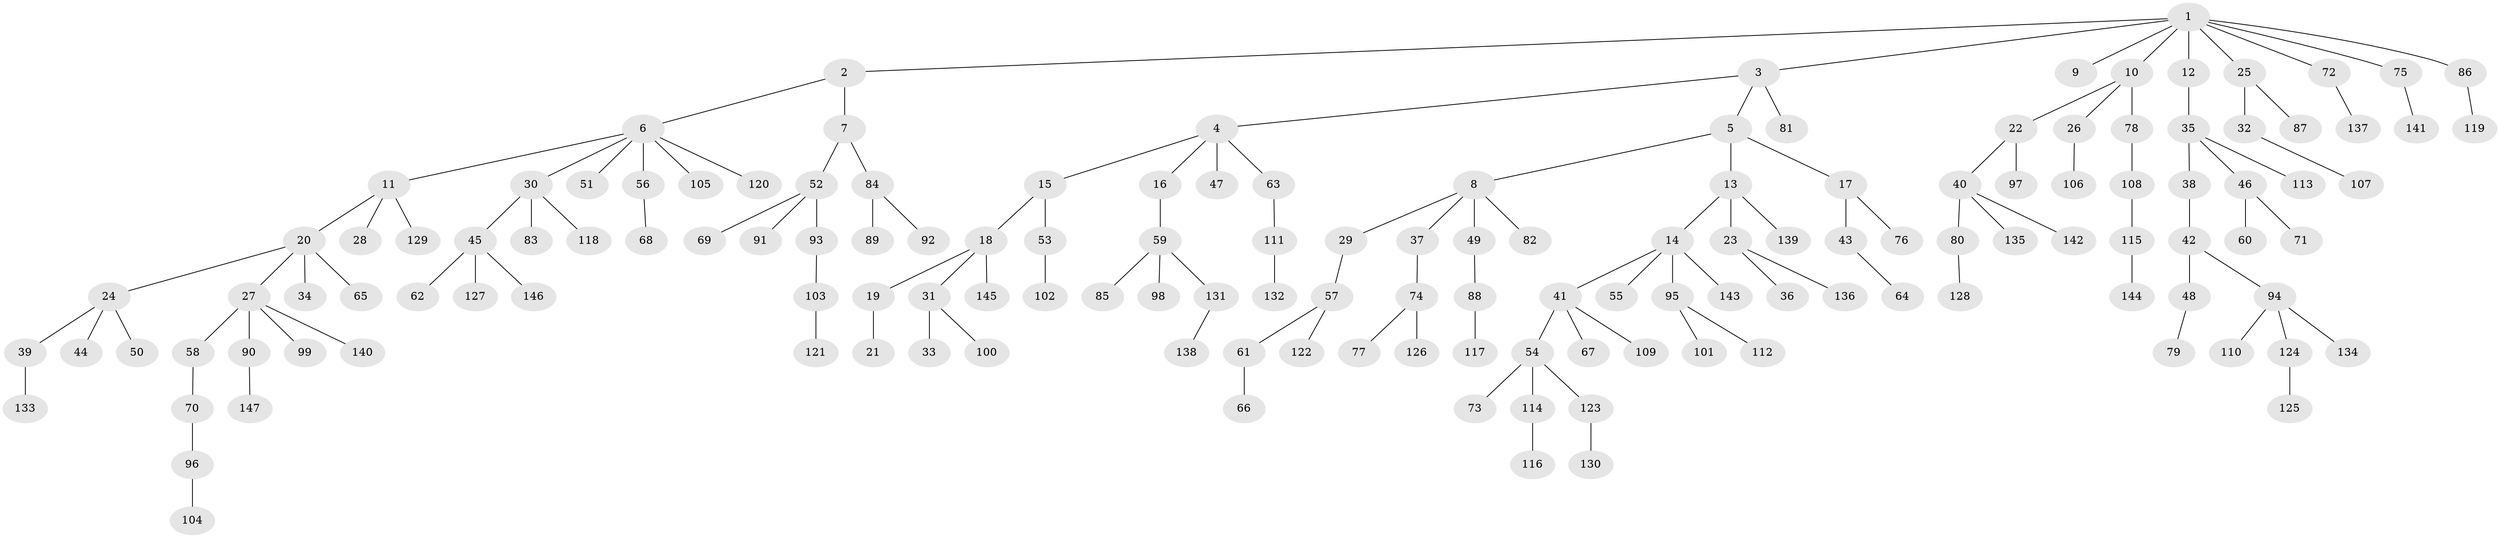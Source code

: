 // coarse degree distribution, {3: 0.16216216216216217, 4: 0.0945945945945946, 2: 0.22972972972972974, 1: 0.4864864864864865, 7: 0.013513513513513514, 5: 0.013513513513513514}
// Generated by graph-tools (version 1.1) at 2025/37/03/04/25 23:37:26]
// undirected, 147 vertices, 146 edges
graph export_dot {
  node [color=gray90,style=filled];
  1;
  2;
  3;
  4;
  5;
  6;
  7;
  8;
  9;
  10;
  11;
  12;
  13;
  14;
  15;
  16;
  17;
  18;
  19;
  20;
  21;
  22;
  23;
  24;
  25;
  26;
  27;
  28;
  29;
  30;
  31;
  32;
  33;
  34;
  35;
  36;
  37;
  38;
  39;
  40;
  41;
  42;
  43;
  44;
  45;
  46;
  47;
  48;
  49;
  50;
  51;
  52;
  53;
  54;
  55;
  56;
  57;
  58;
  59;
  60;
  61;
  62;
  63;
  64;
  65;
  66;
  67;
  68;
  69;
  70;
  71;
  72;
  73;
  74;
  75;
  76;
  77;
  78;
  79;
  80;
  81;
  82;
  83;
  84;
  85;
  86;
  87;
  88;
  89;
  90;
  91;
  92;
  93;
  94;
  95;
  96;
  97;
  98;
  99;
  100;
  101;
  102;
  103;
  104;
  105;
  106;
  107;
  108;
  109;
  110;
  111;
  112;
  113;
  114;
  115;
  116;
  117;
  118;
  119;
  120;
  121;
  122;
  123;
  124;
  125;
  126;
  127;
  128;
  129;
  130;
  131;
  132;
  133;
  134;
  135;
  136;
  137;
  138;
  139;
  140;
  141;
  142;
  143;
  144;
  145;
  146;
  147;
  1 -- 2;
  1 -- 3;
  1 -- 9;
  1 -- 10;
  1 -- 12;
  1 -- 25;
  1 -- 72;
  1 -- 75;
  1 -- 86;
  2 -- 6;
  2 -- 7;
  3 -- 4;
  3 -- 5;
  3 -- 81;
  4 -- 15;
  4 -- 16;
  4 -- 47;
  4 -- 63;
  5 -- 8;
  5 -- 13;
  5 -- 17;
  6 -- 11;
  6 -- 30;
  6 -- 51;
  6 -- 56;
  6 -- 105;
  6 -- 120;
  7 -- 52;
  7 -- 84;
  8 -- 29;
  8 -- 37;
  8 -- 49;
  8 -- 82;
  10 -- 22;
  10 -- 26;
  10 -- 78;
  11 -- 20;
  11 -- 28;
  11 -- 129;
  12 -- 35;
  13 -- 14;
  13 -- 23;
  13 -- 139;
  14 -- 41;
  14 -- 55;
  14 -- 95;
  14 -- 143;
  15 -- 18;
  15 -- 53;
  16 -- 59;
  17 -- 43;
  17 -- 76;
  18 -- 19;
  18 -- 31;
  18 -- 145;
  19 -- 21;
  20 -- 24;
  20 -- 27;
  20 -- 34;
  20 -- 65;
  22 -- 40;
  22 -- 97;
  23 -- 36;
  23 -- 136;
  24 -- 39;
  24 -- 44;
  24 -- 50;
  25 -- 32;
  25 -- 87;
  26 -- 106;
  27 -- 58;
  27 -- 90;
  27 -- 99;
  27 -- 140;
  29 -- 57;
  30 -- 45;
  30 -- 83;
  30 -- 118;
  31 -- 33;
  31 -- 100;
  32 -- 107;
  35 -- 38;
  35 -- 46;
  35 -- 113;
  37 -- 74;
  38 -- 42;
  39 -- 133;
  40 -- 80;
  40 -- 135;
  40 -- 142;
  41 -- 54;
  41 -- 67;
  41 -- 109;
  42 -- 48;
  42 -- 94;
  43 -- 64;
  45 -- 62;
  45 -- 127;
  45 -- 146;
  46 -- 60;
  46 -- 71;
  48 -- 79;
  49 -- 88;
  52 -- 69;
  52 -- 91;
  52 -- 93;
  53 -- 102;
  54 -- 73;
  54 -- 114;
  54 -- 123;
  56 -- 68;
  57 -- 61;
  57 -- 122;
  58 -- 70;
  59 -- 85;
  59 -- 98;
  59 -- 131;
  61 -- 66;
  63 -- 111;
  70 -- 96;
  72 -- 137;
  74 -- 77;
  74 -- 126;
  75 -- 141;
  78 -- 108;
  80 -- 128;
  84 -- 89;
  84 -- 92;
  86 -- 119;
  88 -- 117;
  90 -- 147;
  93 -- 103;
  94 -- 110;
  94 -- 124;
  94 -- 134;
  95 -- 101;
  95 -- 112;
  96 -- 104;
  103 -- 121;
  108 -- 115;
  111 -- 132;
  114 -- 116;
  115 -- 144;
  123 -- 130;
  124 -- 125;
  131 -- 138;
}
